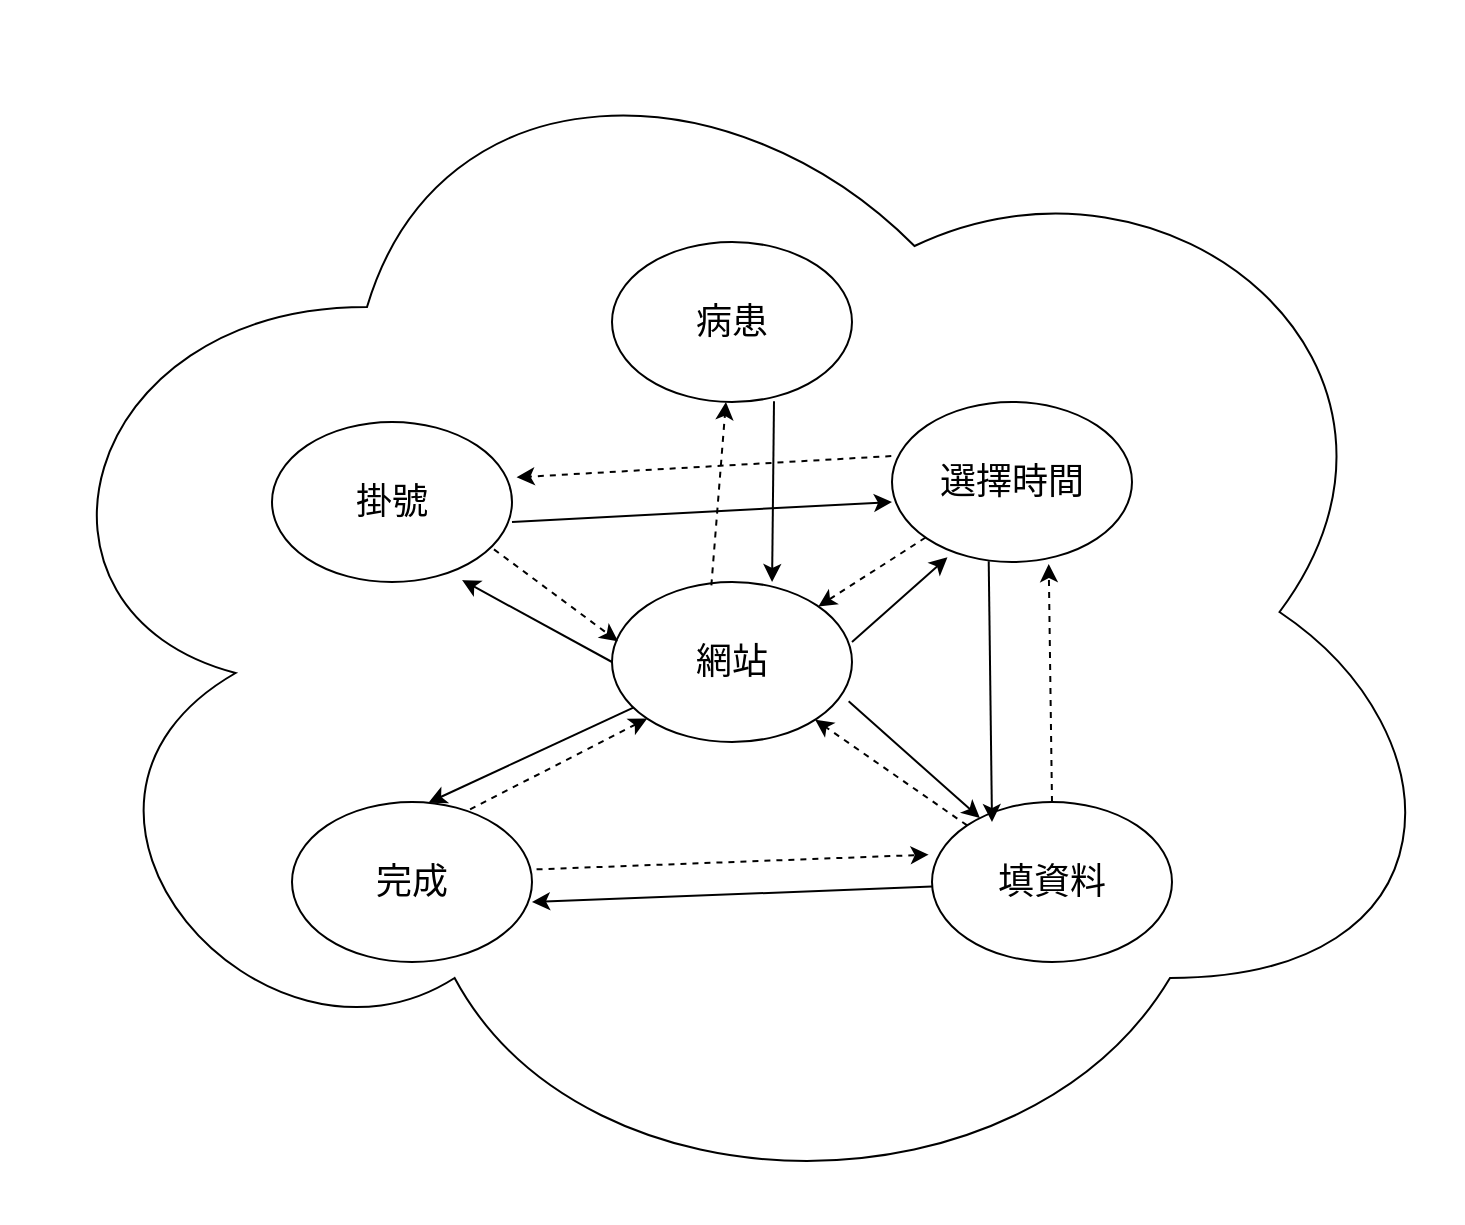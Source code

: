 <mxfile>
    <diagram id="4FK7n-NDTDCEypN0zNm8" name="第1頁">
        <mxGraphModel dx="917" dy="766" grid="1" gridSize="10" guides="1" tooltips="1" connect="1" arrows="1" fold="1" page="1" pageScale="1" pageWidth="827" pageHeight="1169" math="0" shadow="0">
            <root>
                <mxCell id="0"/>
                <mxCell id="1" parent="0"/>
                <mxCell id="36" value="" style="ellipse;shape=cloud;whiteSpace=wrap;html=1;fontSize=18;" vertex="1" parent="1">
                    <mxGeometry x="25" y="40" width="730" height="610" as="geometry"/>
                </mxCell>
                <mxCell id="3" value="&lt;font style=&quot;font-size: 18px;&quot;&gt;掛號&lt;/font&gt;" style="ellipse;whiteSpace=wrap;html=1;" vertex="1" parent="1">
                    <mxGeometry x="160" y="250" width="120" height="80" as="geometry"/>
                </mxCell>
                <mxCell id="4" value="&lt;span style=&quot;font-size: 18px;&quot;&gt;選擇時間&lt;/span&gt;" style="ellipse;whiteSpace=wrap;html=1;" vertex="1" parent="1">
                    <mxGeometry x="470" y="240" width="120" height="80" as="geometry"/>
                </mxCell>
                <mxCell id="5" value="&lt;span style=&quot;font-size: 18px;&quot;&gt;完成&lt;/span&gt;" style="ellipse;whiteSpace=wrap;html=1;" vertex="1" parent="1">
                    <mxGeometry x="170" y="440" width="120" height="80" as="geometry"/>
                </mxCell>
                <mxCell id="6" value="&lt;span style=&quot;font-size: 18px;&quot;&gt;填資料&lt;/span&gt;" style="ellipse;whiteSpace=wrap;html=1;" vertex="1" parent="1">
                    <mxGeometry x="490" y="440" width="120" height="80" as="geometry"/>
                </mxCell>
                <mxCell id="7" value="&lt;span style=&quot;font-size: 18px;&quot;&gt;網站&lt;/span&gt;" style="ellipse;whiteSpace=wrap;html=1;" vertex="1" parent="1">
                    <mxGeometry x="330" y="330" width="120" height="80" as="geometry"/>
                </mxCell>
                <mxCell id="9" value="&lt;span style=&quot;font-size: 18px;&quot;&gt;病患&lt;/span&gt;" style="ellipse;whiteSpace=wrap;html=1;" vertex="1" parent="1">
                    <mxGeometry x="330" y="160" width="120" height="80" as="geometry"/>
                </mxCell>
                <mxCell id="13" value="" style="endArrow=classic;html=1;fontSize=18;dashed=1;exitX=1.019;exitY=0.421;exitDx=0;exitDy=0;exitPerimeter=0;entryX=-0.014;entryY=0.329;entryDx=0;entryDy=0;entryPerimeter=0;" edge="1" parent="1" source="5" target="6">
                    <mxGeometry width="50" height="50" relative="1" as="geometry">
                        <mxPoint x="320" y="489.5" as="sourcePoint"/>
                        <mxPoint x="470" y="480" as="targetPoint"/>
                    </mxGeometry>
                </mxCell>
                <mxCell id="14" value="" style="endArrow=classic;html=1;fontSize=18;dashed=1;exitX=0.925;exitY=0.796;exitDx=0;exitDy=0;exitPerimeter=0;entryX=0.025;entryY=0.371;entryDx=0;entryDy=0;entryPerimeter=0;" edge="1" parent="1" source="3" target="7">
                    <mxGeometry width="50" height="50" relative="1" as="geometry">
                        <mxPoint x="290" y="310" as="sourcePoint"/>
                        <mxPoint x="320" y="350" as="targetPoint"/>
                    </mxGeometry>
                </mxCell>
                <mxCell id="16" value="" style="endArrow=classic;html=1;fontSize=18;dashed=1;exitX=0.742;exitY=0.046;exitDx=0;exitDy=0;exitPerimeter=0;entryX=0;entryY=1;entryDx=0;entryDy=0;" edge="1" parent="1" source="5" target="7">
                    <mxGeometry width="50" height="50" relative="1" as="geometry">
                        <mxPoint x="290" y="440" as="sourcePoint"/>
                        <mxPoint x="320" y="410" as="targetPoint"/>
                    </mxGeometry>
                </mxCell>
                <mxCell id="17" value="" style="endArrow=classic;html=1;fontSize=18;dashed=1;exitX=0.414;exitY=0.021;exitDx=0;exitDy=0;exitPerimeter=0;" edge="1" parent="1" source="7" target="9">
                    <mxGeometry width="50" height="50" relative="1" as="geometry">
                        <mxPoint x="380" y="320" as="sourcePoint"/>
                        <mxPoint x="380" y="250" as="targetPoint"/>
                    </mxGeometry>
                </mxCell>
                <mxCell id="18" value="" style="endArrow=classic;html=1;fontSize=18;dashed=1;exitX=0.5;exitY=0;exitDx=0;exitDy=0;entryX=0.653;entryY=1.013;entryDx=0;entryDy=0;entryPerimeter=0;" edge="1" parent="1" source="6" target="4">
                    <mxGeometry width="50" height="50" relative="1" as="geometry">
                        <mxPoint x="550" y="410" as="sourcePoint"/>
                        <mxPoint x="570" y="350" as="targetPoint"/>
                    </mxGeometry>
                </mxCell>
                <mxCell id="20" value="" style="endArrow=classic;html=1;fontSize=18;dashed=1;exitX=0;exitY=0;exitDx=0;exitDy=0;" edge="1" parent="1" source="6" target="7">
                    <mxGeometry width="50" height="50" relative="1" as="geometry">
                        <mxPoint x="530" y="420" as="sourcePoint"/>
                        <mxPoint x="530" y="360.5" as="targetPoint"/>
                    </mxGeometry>
                </mxCell>
                <mxCell id="22" value="" style="endArrow=classic;html=1;fontSize=18;dashed=1;" edge="1" parent="1" source="4" target="7">
                    <mxGeometry width="50" height="50" relative="1" as="geometry">
                        <mxPoint x="490" y="379.5" as="sourcePoint"/>
                        <mxPoint x="470" y="340" as="targetPoint"/>
                    </mxGeometry>
                </mxCell>
                <mxCell id="23" value="" style="endArrow=classic;html=1;fontSize=18;entryX=0.25;entryY=0.125;entryDx=0;entryDy=0;entryPerimeter=0;exitX=0.403;exitY=0.996;exitDx=0;exitDy=0;exitPerimeter=0;" edge="1" parent="1" source="4" target="6">
                    <mxGeometry width="50" height="50" relative="1" as="geometry">
                        <mxPoint x="520" y="325" as="sourcePoint"/>
                        <mxPoint x="520" y="430" as="targetPoint"/>
                    </mxGeometry>
                </mxCell>
                <mxCell id="27" value="" style="endArrow=classic;html=1;fontSize=18;dashed=1;exitX=-0.003;exitY=0.338;exitDx=0;exitDy=0;entryX=1.019;entryY=0.346;entryDx=0;entryDy=0;entryPerimeter=0;exitPerimeter=0;" edge="1" parent="1" source="4" target="3">
                    <mxGeometry width="50" height="50" relative="1" as="geometry">
                        <mxPoint x="440" y="290" as="sourcePoint"/>
                        <mxPoint x="340" y="290" as="targetPoint"/>
                    </mxGeometry>
                </mxCell>
                <mxCell id="28" value="" style="endArrow=classic;html=1;fontSize=18;entryX=0;entryY=0.625;entryDx=0;entryDy=0;entryPerimeter=0;" edge="1" parent="1" target="4">
                    <mxGeometry width="50" height="50" relative="1" as="geometry">
                        <mxPoint x="280" y="300" as="sourcePoint"/>
                        <mxPoint x="440" y="310" as="targetPoint"/>
                    </mxGeometry>
                </mxCell>
                <mxCell id="29" value="" style="endArrow=classic;html=1;fontSize=18;entryX=0.569;entryY=0.004;entryDx=0;entryDy=0;entryPerimeter=0;" edge="1" parent="1" source="7" target="5">
                    <mxGeometry width="50" height="50" relative="1" as="geometry">
                        <mxPoint x="130" y="390" as="sourcePoint"/>
                        <mxPoint x="110" y="430" as="targetPoint"/>
                    </mxGeometry>
                </mxCell>
                <mxCell id="31" value="" style="endArrow=classic;html=1;fontSize=18;exitX=0;exitY=0.5;exitDx=0;exitDy=0;entryX=0.792;entryY=0.988;entryDx=0;entryDy=0;entryPerimeter=0;" edge="1" parent="1" source="7" target="3">
                    <mxGeometry width="50" height="50" relative="1" as="geometry">
                        <mxPoint x="180" y="370" as="sourcePoint"/>
                        <mxPoint x="140" y="350" as="targetPoint"/>
                    </mxGeometry>
                </mxCell>
                <mxCell id="32" value="" style="endArrow=classic;html=1;fontSize=18;entryX=1;entryY=0.625;entryDx=0;entryDy=0;entryPerimeter=0;" edge="1" parent="1" source="6" target="5">
                    <mxGeometry width="50" height="50" relative="1" as="geometry">
                        <mxPoint x="420" y="550" as="sourcePoint"/>
                        <mxPoint x="310" y="510" as="targetPoint"/>
                    </mxGeometry>
                </mxCell>
                <mxCell id="33" value="" style="endArrow=classic;html=1;fontSize=18;entryX=0.667;entryY=0;entryDx=0;entryDy=0;entryPerimeter=0;exitX=0.675;exitY=0.996;exitDx=0;exitDy=0;exitPerimeter=0;" edge="1" parent="1" source="9" target="7">
                    <mxGeometry width="50" height="50" relative="1" as="geometry">
                        <mxPoint x="390" y="410" as="sourcePoint"/>
                        <mxPoint x="440" y="360" as="targetPoint"/>
                    </mxGeometry>
                </mxCell>
                <mxCell id="34" value="" style="endArrow=classic;html=1;fontSize=18;exitX=0.986;exitY=0.746;exitDx=0;exitDy=0;exitPerimeter=0;" edge="1" parent="1" source="7" target="6">
                    <mxGeometry width="50" height="50" relative="1" as="geometry">
                        <mxPoint x="390" y="410" as="sourcePoint"/>
                        <mxPoint x="620" y="370" as="targetPoint"/>
                    </mxGeometry>
                </mxCell>
                <mxCell id="35" value="" style="endArrow=classic;html=1;fontSize=18;entryX=0.231;entryY=0.971;entryDx=0;entryDy=0;entryPerimeter=0;" edge="1" parent="1" target="4">
                    <mxGeometry width="50" height="50" relative="1" as="geometry">
                        <mxPoint x="450" y="360" as="sourcePoint"/>
                        <mxPoint x="440" y="360" as="targetPoint"/>
                    </mxGeometry>
                </mxCell>
            </root>
        </mxGraphModel>
    </diagram>
</mxfile>